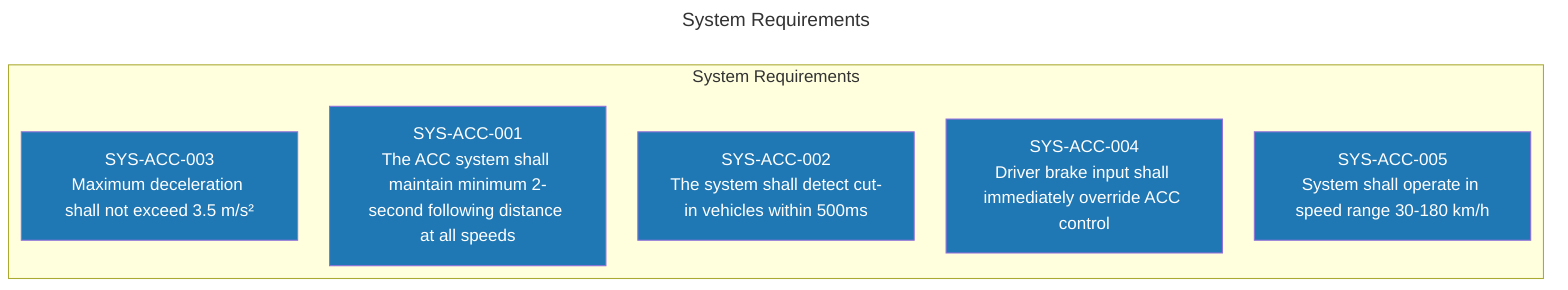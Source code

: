 ---
config:
  layout: elk
title: System Requirements
---
flowchart TD
 subgraph subGraph0["System Requirements"]
        SYS-ACC-001["SYS-ACC-001<br>The ACC system shall maintain minimum 2-second following distance at all speeds"]
        SYS-ACC-002["SYS-ACC-002<br>The system shall detect cut-in vehicles within 500ms"]
        SYS-ACC-003["SYS-ACC-003<br>Maximum deceleration shall not exceed 3.5 m/s²"]
        SYS-ACC-004["SYS-ACC-004<br>Driver brake input shall immediately override ACC control"]
        SYS-ACC-005["SYS-ACC-005<br>System shall operate in speed range 30-180 km/h"]
  end
     SYS-ACC-001:::system
     SYS-ACC-002:::system
     SYS-ACC-003:::system
     SYS-ACC-004:::system
     SYS-ACC-005:::system
    classDef executive fill:#1F77B4,color:white
    classDef market fill:#FF7F0E,color:white
    classDef merchant fill:#2CA02C,color:white
    classDef client fill:#D62728,color:white
    classDef financial fill:#9467BD,color:white
    classDef compliance fill:#8C564B,color:white
    classDef quality fill:#E377C2,color:white
    classDef advanced fill:#7F7F7F,color:white
    classDef architecture fill:#BCBD22,color:white
    classDef business fill:#17BECF,color:white
    classDef system fill:#1F77B4,color:white
    classDef software fill:#FF7F0E,color:white
    classDef hardware fill:#2CA02C,color:white
    classDef safety fill:#D62728,color:white
    classDef functional_safety fill:#9467BD,color:white
    classDef performance fill:#FF7F0E,color:white
    classDef safety_override fill:#D62728,color:white
    classDef operational fill:#8C564B,color:white
    classDef requirements fill:#7F7F7F,color:white